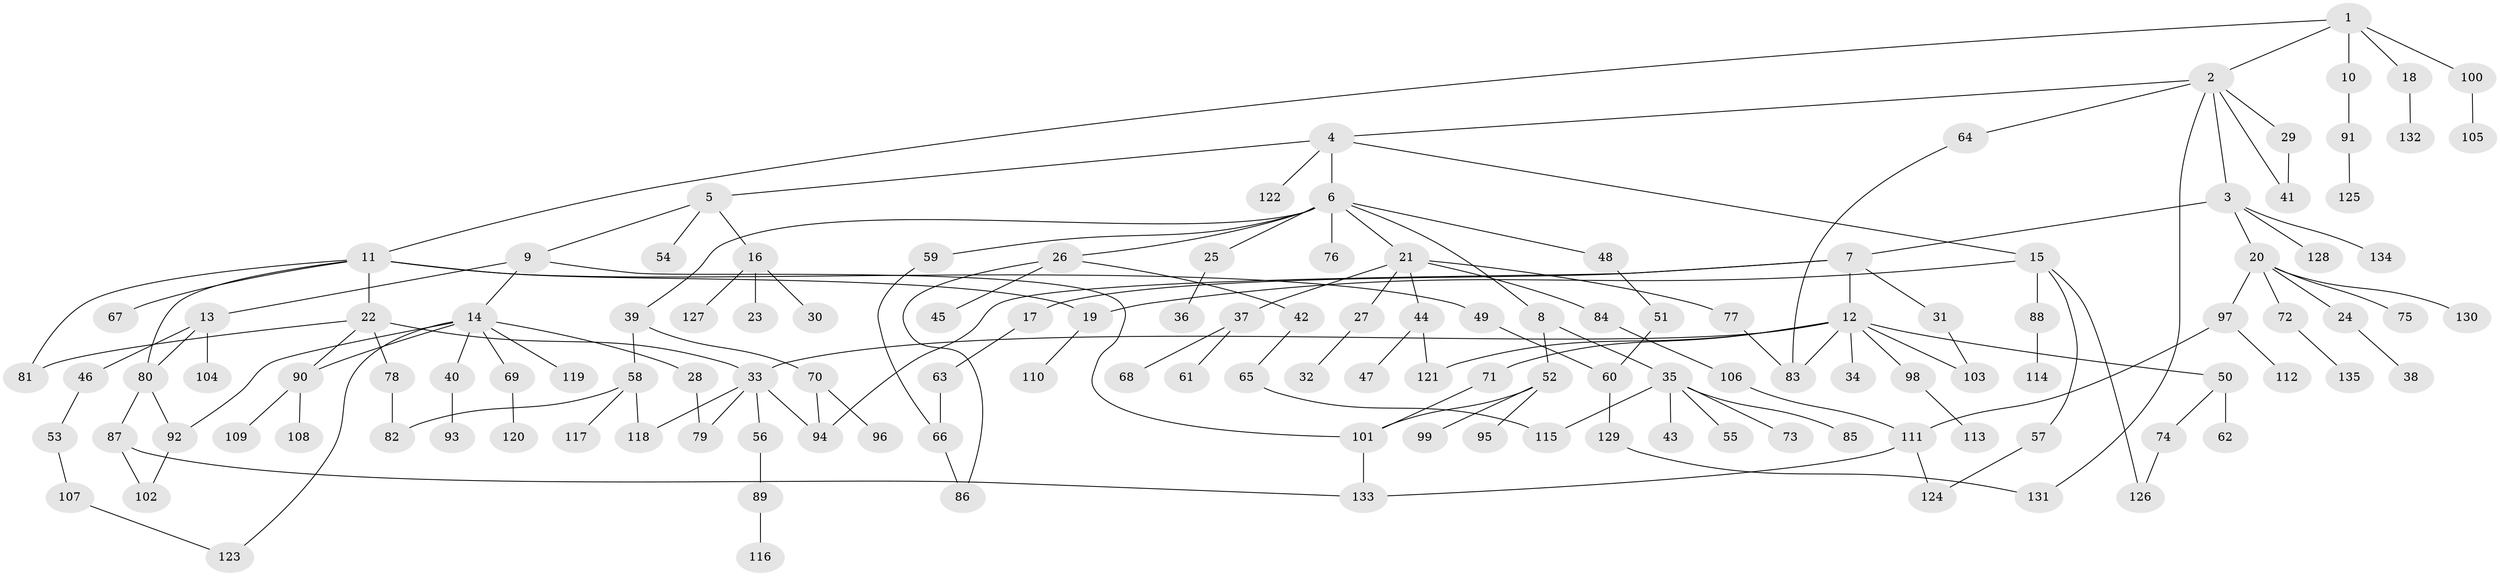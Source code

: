 // coarse degree distribution, {5: 0.02247191011235955, 6: 0.07865168539325842, 4: 0.056179775280898875, 8: 0.02247191011235955, 3: 0.11235955056179775, 10: 0.011235955056179775, 9: 0.011235955056179775, 2: 0.29213483146067415, 1: 0.38202247191011235, 7: 0.011235955056179775}
// Generated by graph-tools (version 1.1) at 2025/51/02/27/25 19:51:39]
// undirected, 135 vertices, 164 edges
graph export_dot {
graph [start="1"]
  node [color=gray90,style=filled];
  1;
  2;
  3;
  4;
  5;
  6;
  7;
  8;
  9;
  10;
  11;
  12;
  13;
  14;
  15;
  16;
  17;
  18;
  19;
  20;
  21;
  22;
  23;
  24;
  25;
  26;
  27;
  28;
  29;
  30;
  31;
  32;
  33;
  34;
  35;
  36;
  37;
  38;
  39;
  40;
  41;
  42;
  43;
  44;
  45;
  46;
  47;
  48;
  49;
  50;
  51;
  52;
  53;
  54;
  55;
  56;
  57;
  58;
  59;
  60;
  61;
  62;
  63;
  64;
  65;
  66;
  67;
  68;
  69;
  70;
  71;
  72;
  73;
  74;
  75;
  76;
  77;
  78;
  79;
  80;
  81;
  82;
  83;
  84;
  85;
  86;
  87;
  88;
  89;
  90;
  91;
  92;
  93;
  94;
  95;
  96;
  97;
  98;
  99;
  100;
  101;
  102;
  103;
  104;
  105;
  106;
  107;
  108;
  109;
  110;
  111;
  112;
  113;
  114;
  115;
  116;
  117;
  118;
  119;
  120;
  121;
  122;
  123;
  124;
  125;
  126;
  127;
  128;
  129;
  130;
  131;
  132;
  133;
  134;
  135;
  1 -- 2;
  1 -- 10;
  1 -- 11;
  1 -- 18;
  1 -- 100;
  2 -- 3;
  2 -- 4;
  2 -- 29;
  2 -- 41;
  2 -- 64;
  2 -- 131;
  3 -- 7;
  3 -- 20;
  3 -- 128;
  3 -- 134;
  4 -- 5;
  4 -- 6;
  4 -- 15;
  4 -- 122;
  5 -- 9;
  5 -- 16;
  5 -- 54;
  6 -- 8;
  6 -- 21;
  6 -- 25;
  6 -- 26;
  6 -- 39;
  6 -- 48;
  6 -- 59;
  6 -- 76;
  7 -- 12;
  7 -- 17;
  7 -- 31;
  7 -- 94;
  8 -- 35;
  8 -- 52;
  9 -- 13;
  9 -- 14;
  9 -- 101;
  10 -- 91;
  11 -- 22;
  11 -- 49;
  11 -- 67;
  11 -- 80;
  11 -- 81;
  11 -- 19;
  12 -- 34;
  12 -- 50;
  12 -- 71;
  12 -- 83;
  12 -- 98;
  12 -- 103;
  12 -- 121;
  12 -- 33;
  13 -- 46;
  13 -- 104;
  13 -- 80;
  14 -- 28;
  14 -- 40;
  14 -- 69;
  14 -- 119;
  14 -- 123;
  14 -- 92;
  14 -- 90;
  15 -- 19;
  15 -- 57;
  15 -- 88;
  15 -- 126;
  16 -- 23;
  16 -- 30;
  16 -- 127;
  17 -- 63;
  18 -- 132;
  19 -- 110;
  20 -- 24;
  20 -- 72;
  20 -- 75;
  20 -- 97;
  20 -- 130;
  21 -- 27;
  21 -- 37;
  21 -- 44;
  21 -- 77;
  21 -- 84;
  22 -- 33;
  22 -- 78;
  22 -- 90;
  22 -- 81;
  24 -- 38;
  25 -- 36;
  26 -- 42;
  26 -- 45;
  26 -- 86;
  27 -- 32;
  28 -- 79;
  29 -- 41;
  31 -- 103;
  33 -- 56;
  33 -- 94;
  33 -- 118;
  33 -- 79;
  35 -- 43;
  35 -- 55;
  35 -- 73;
  35 -- 85;
  35 -- 115;
  37 -- 61;
  37 -- 68;
  39 -- 58;
  39 -- 70;
  40 -- 93;
  42 -- 65;
  44 -- 47;
  44 -- 121;
  46 -- 53;
  48 -- 51;
  49 -- 60;
  50 -- 62;
  50 -- 74;
  51 -- 60;
  52 -- 95;
  52 -- 99;
  52 -- 101;
  53 -- 107;
  56 -- 89;
  57 -- 124;
  58 -- 82;
  58 -- 117;
  58 -- 118;
  59 -- 66;
  60 -- 129;
  63 -- 66;
  64 -- 83;
  65 -- 115;
  66 -- 86;
  69 -- 120;
  70 -- 96;
  70 -- 94;
  71 -- 101;
  72 -- 135;
  74 -- 126;
  77 -- 83;
  78 -- 82;
  80 -- 87;
  80 -- 92;
  84 -- 106;
  87 -- 102;
  87 -- 133;
  88 -- 114;
  89 -- 116;
  90 -- 108;
  90 -- 109;
  91 -- 125;
  92 -- 102;
  97 -- 112;
  97 -- 111;
  98 -- 113;
  100 -- 105;
  101 -- 133;
  106 -- 111;
  107 -- 123;
  111 -- 124;
  111 -- 133;
  129 -- 131;
}

